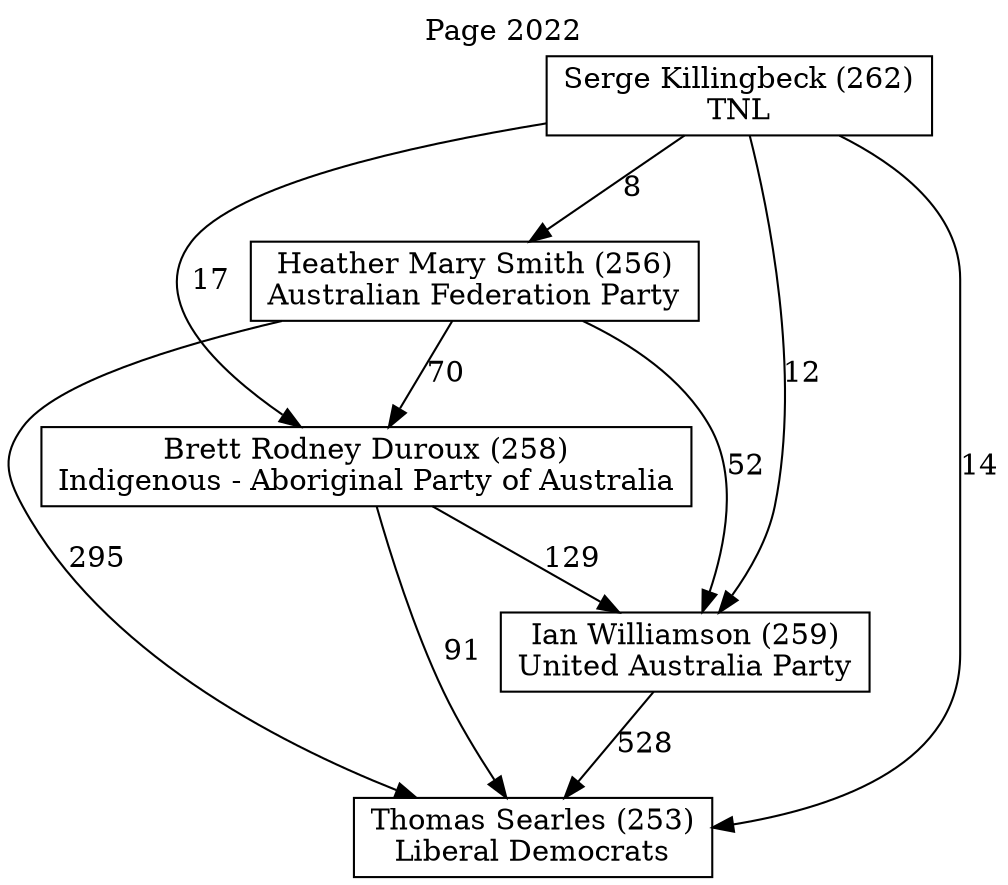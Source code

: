 // House preference flow
digraph "Thomas Searles (253)_Page_2022" {
	graph [label="Page 2022" labelloc=t mclimit=10]
	node [shape=box]
	"Thomas Searles (253)" [label="Thomas Searles (253)
Liberal Democrats"]
	"Ian Williamson (259)" [label="Ian Williamson (259)
United Australia Party"]
	"Brett Rodney Duroux (258)" [label="Brett Rodney Duroux (258)
Indigenous - Aboriginal Party of Australia"]
	"Heather Mary Smith (256)" [label="Heather Mary Smith (256)
Australian Federation Party"]
	"Serge Killingbeck (262)" [label="Serge Killingbeck (262)
TNL"]
	"Ian Williamson (259)" -> "Thomas Searles (253)" [label=528]
	"Brett Rodney Duroux (258)" -> "Ian Williamson (259)" [label=129]
	"Heather Mary Smith (256)" -> "Brett Rodney Duroux (258)" [label=70]
	"Serge Killingbeck (262)" -> "Heather Mary Smith (256)" [label=8]
	"Brett Rodney Duroux (258)" -> "Thomas Searles (253)" [label=91]
	"Heather Mary Smith (256)" -> "Thomas Searles (253)" [label=295]
	"Serge Killingbeck (262)" -> "Thomas Searles (253)" [label=14]
	"Serge Killingbeck (262)" -> "Brett Rodney Duroux (258)" [label=17]
	"Heather Mary Smith (256)" -> "Ian Williamson (259)" [label=52]
	"Serge Killingbeck (262)" -> "Ian Williamson (259)" [label=12]
}
